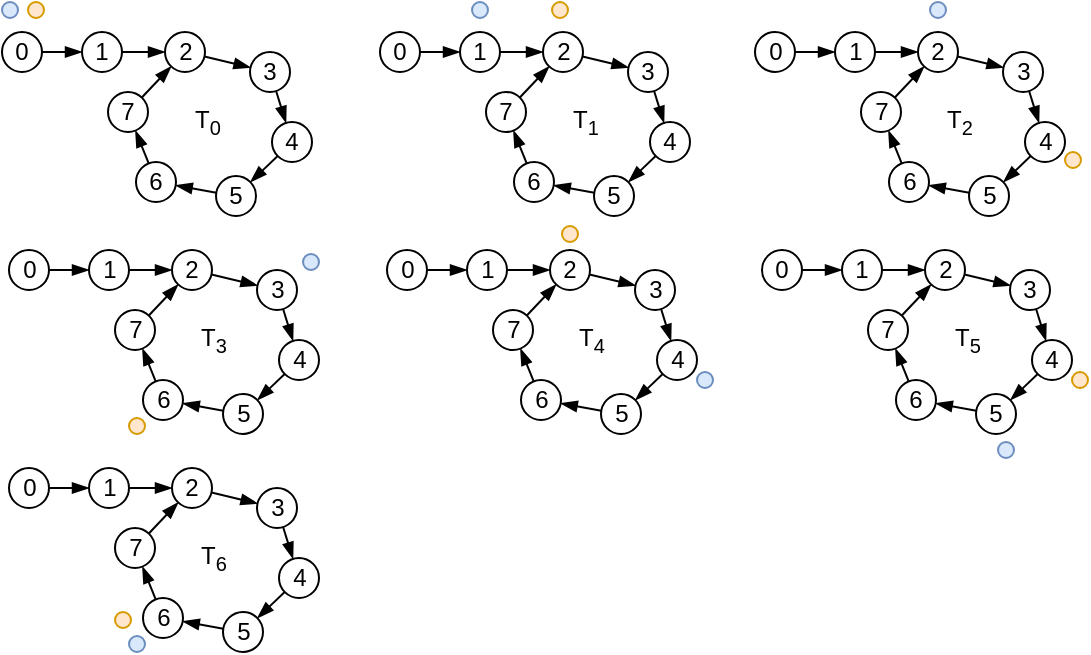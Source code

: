 <mxfile version="22.1.16" type="device">
  <diagram name="Page 1" id="Page-1">
    <mxGraphModel dx="1195" dy="1127" grid="1" gridSize="10" guides="1" tooltips="1" connect="1" arrows="1" fold="1" page="1" pageScale="1" pageWidth="700" pageHeight="330" math="0" shadow="0">
      <root>
        <mxCell id="0" />
        <mxCell id="1" parent="0" />
        <mxCell id="jg8gOIu9nnagvCek5dYj-255" value="" style="group" vertex="1" connectable="0" parent="1">
          <mxGeometry x="80" y="-311" width="155" height="92" as="geometry" />
        </mxCell>
        <mxCell id="jg8gOIu9nnagvCek5dYj-200" value="0" style="ellipse;whiteSpace=wrap;html=1;aspect=fixed;" vertex="1" parent="jg8gOIu9nnagvCek5dYj-255">
          <mxGeometry width="20" height="20" as="geometry" />
        </mxCell>
        <mxCell id="jg8gOIu9nnagvCek5dYj-202" value="1" style="ellipse;whiteSpace=wrap;html=1;aspect=fixed;" vertex="1" parent="jg8gOIu9nnagvCek5dYj-255">
          <mxGeometry x="40" width="20" height="20" as="geometry" />
        </mxCell>
        <mxCell id="jg8gOIu9nnagvCek5dYj-209" style="rounded=0;orthogonalLoop=1;jettySize=auto;html=1;endArrow=blockThin;endFill=1;" edge="1" parent="jg8gOIu9nnagvCek5dYj-255" source="jg8gOIu9nnagvCek5dYj-200" target="jg8gOIu9nnagvCek5dYj-202">
          <mxGeometry relative="1" as="geometry" />
        </mxCell>
        <mxCell id="jg8gOIu9nnagvCek5dYj-203" value="2" style="ellipse;whiteSpace=wrap;html=1;aspect=fixed;" vertex="1" parent="jg8gOIu9nnagvCek5dYj-255">
          <mxGeometry x="81.5" width="20" height="20" as="geometry" />
        </mxCell>
        <mxCell id="jg8gOIu9nnagvCek5dYj-210" style="rounded=0;orthogonalLoop=1;jettySize=auto;html=1;endArrow=blockThin;endFill=1;" edge="1" parent="jg8gOIu9nnagvCek5dYj-255" source="jg8gOIu9nnagvCek5dYj-202" target="jg8gOIu9nnagvCek5dYj-203">
          <mxGeometry relative="1" as="geometry" />
        </mxCell>
        <mxCell id="jg8gOIu9nnagvCek5dYj-205" value="4" style="ellipse;whiteSpace=wrap;html=1;aspect=fixed;" vertex="1" parent="jg8gOIu9nnagvCek5dYj-255">
          <mxGeometry x="135" y="45" width="20" height="20" as="geometry" />
        </mxCell>
        <mxCell id="jg8gOIu9nnagvCek5dYj-206" value="5" style="ellipse;whiteSpace=wrap;html=1;aspect=fixed;" vertex="1" parent="jg8gOIu9nnagvCek5dYj-255">
          <mxGeometry x="107" y="72" width="20" height="20" as="geometry" />
        </mxCell>
        <mxCell id="jg8gOIu9nnagvCek5dYj-207" value="6" style="ellipse;whiteSpace=wrap;html=1;aspect=fixed;" vertex="1" parent="jg8gOIu9nnagvCek5dYj-255">
          <mxGeometry x="67" y="65" width="20" height="20" as="geometry" />
        </mxCell>
        <mxCell id="jg8gOIu9nnagvCek5dYj-208" value="7" style="ellipse;whiteSpace=wrap;html=1;aspect=fixed;" vertex="1" parent="jg8gOIu9nnagvCek5dYj-255">
          <mxGeometry x="53" y="30" width="20" height="20" as="geometry" />
        </mxCell>
        <mxCell id="jg8gOIu9nnagvCek5dYj-212" style="rounded=0;orthogonalLoop=1;jettySize=auto;html=1;endArrow=blockThin;endFill=1;" edge="1" parent="jg8gOIu9nnagvCek5dYj-255" source="jg8gOIu9nnagvCek5dYj-203" target="jg8gOIu9nnagvCek5dYj-214">
          <mxGeometry relative="1" as="geometry">
            <mxPoint x="69" y="24" as="sourcePoint" />
            <mxPoint x="92" y="36" as="targetPoint" />
          </mxGeometry>
        </mxCell>
        <mxCell id="jg8gOIu9nnagvCek5dYj-214" value="3" style="ellipse;whiteSpace=wrap;html=1;aspect=fixed;" vertex="1" parent="jg8gOIu9nnagvCek5dYj-255">
          <mxGeometry x="124" y="10" width="20" height="20" as="geometry" />
        </mxCell>
        <mxCell id="jg8gOIu9nnagvCek5dYj-215" style="rounded=0;orthogonalLoop=1;jettySize=auto;html=1;endArrow=blockThin;endFill=1;" edge="1" parent="jg8gOIu9nnagvCek5dYj-255" source="jg8gOIu9nnagvCek5dYj-214" target="jg8gOIu9nnagvCek5dYj-205">
          <mxGeometry relative="1" as="geometry">
            <mxPoint x="113" y="34" as="sourcePoint" />
            <mxPoint x="191" y="66" as="targetPoint" />
          </mxGeometry>
        </mxCell>
        <mxCell id="jg8gOIu9nnagvCek5dYj-216" style="rounded=0;orthogonalLoop=1;jettySize=auto;html=1;endArrow=blockThin;endFill=1;" edge="1" parent="jg8gOIu9nnagvCek5dYj-255" source="jg8gOIu9nnagvCek5dYj-205" target="jg8gOIu9nnagvCek5dYj-206">
          <mxGeometry relative="1" as="geometry">
            <mxPoint x="123" y="44" as="sourcePoint" />
            <mxPoint x="201" y="76" as="targetPoint" />
          </mxGeometry>
        </mxCell>
        <mxCell id="jg8gOIu9nnagvCek5dYj-217" style="rounded=0;orthogonalLoop=1;jettySize=auto;html=1;endArrow=blockThin;endFill=1;" edge="1" parent="jg8gOIu9nnagvCek5dYj-255" source="jg8gOIu9nnagvCek5dYj-206" target="jg8gOIu9nnagvCek5dYj-207">
          <mxGeometry relative="1" as="geometry">
            <mxPoint x="133" y="54" as="sourcePoint" />
            <mxPoint x="211" y="86" as="targetPoint" />
          </mxGeometry>
        </mxCell>
        <mxCell id="jg8gOIu9nnagvCek5dYj-218" style="rounded=0;orthogonalLoop=1;jettySize=auto;html=1;endArrow=blockThin;endFill=1;" edge="1" parent="jg8gOIu9nnagvCek5dYj-255" source="jg8gOIu9nnagvCek5dYj-207" target="jg8gOIu9nnagvCek5dYj-208">
          <mxGeometry relative="1" as="geometry">
            <mxPoint x="143" y="64" as="sourcePoint" />
            <mxPoint x="221" y="96" as="targetPoint" />
          </mxGeometry>
        </mxCell>
        <mxCell id="jg8gOIu9nnagvCek5dYj-219" style="rounded=0;orthogonalLoop=1;jettySize=auto;html=1;endArrow=blockThin;endFill=1;" edge="1" parent="jg8gOIu9nnagvCek5dYj-255" source="jg8gOIu9nnagvCek5dYj-208" target="jg8gOIu9nnagvCek5dYj-203">
          <mxGeometry relative="1" as="geometry">
            <mxPoint x="153" y="74" as="sourcePoint" />
            <mxPoint x="231" y="106" as="targetPoint" />
          </mxGeometry>
        </mxCell>
        <mxCell id="jg8gOIu9nnagvCek5dYj-220" value="T&lt;sub&gt;0&lt;/sub&gt;" style="text;strokeColor=none;align=center;fillColor=none;html=1;verticalAlign=middle;whiteSpace=wrap;rounded=0;" vertex="1" parent="jg8gOIu9nnagvCek5dYj-255">
          <mxGeometry x="82.5" y="35" width="40" height="20" as="geometry" />
        </mxCell>
        <mxCell id="jg8gOIu9nnagvCek5dYj-256" value="" style="group" vertex="1" connectable="0" parent="1">
          <mxGeometry x="269" y="-311" width="155" height="92" as="geometry" />
        </mxCell>
        <mxCell id="jg8gOIu9nnagvCek5dYj-257" value="0" style="ellipse;whiteSpace=wrap;html=1;aspect=fixed;" vertex="1" parent="jg8gOIu9nnagvCek5dYj-256">
          <mxGeometry width="20" height="20" as="geometry" />
        </mxCell>
        <mxCell id="jg8gOIu9nnagvCek5dYj-258" value="1" style="ellipse;whiteSpace=wrap;html=1;aspect=fixed;" vertex="1" parent="jg8gOIu9nnagvCek5dYj-256">
          <mxGeometry x="40" width="20" height="20" as="geometry" />
        </mxCell>
        <mxCell id="jg8gOIu9nnagvCek5dYj-259" style="rounded=0;orthogonalLoop=1;jettySize=auto;html=1;endArrow=blockThin;endFill=1;" edge="1" parent="jg8gOIu9nnagvCek5dYj-256" source="jg8gOIu9nnagvCek5dYj-257" target="jg8gOIu9nnagvCek5dYj-258">
          <mxGeometry relative="1" as="geometry" />
        </mxCell>
        <mxCell id="jg8gOIu9nnagvCek5dYj-260" value="2" style="ellipse;whiteSpace=wrap;html=1;aspect=fixed;" vertex="1" parent="jg8gOIu9nnagvCek5dYj-256">
          <mxGeometry x="81.5" width="20" height="20" as="geometry" />
        </mxCell>
        <mxCell id="jg8gOIu9nnagvCek5dYj-261" style="rounded=0;orthogonalLoop=1;jettySize=auto;html=1;endArrow=blockThin;endFill=1;" edge="1" parent="jg8gOIu9nnagvCek5dYj-256" source="jg8gOIu9nnagvCek5dYj-258" target="jg8gOIu9nnagvCek5dYj-260">
          <mxGeometry relative="1" as="geometry" />
        </mxCell>
        <mxCell id="jg8gOIu9nnagvCek5dYj-262" value="4" style="ellipse;whiteSpace=wrap;html=1;aspect=fixed;" vertex="1" parent="jg8gOIu9nnagvCek5dYj-256">
          <mxGeometry x="135" y="45" width="20" height="20" as="geometry" />
        </mxCell>
        <mxCell id="jg8gOIu9nnagvCek5dYj-263" value="5" style="ellipse;whiteSpace=wrap;html=1;aspect=fixed;" vertex="1" parent="jg8gOIu9nnagvCek5dYj-256">
          <mxGeometry x="107" y="72" width="20" height="20" as="geometry" />
        </mxCell>
        <mxCell id="jg8gOIu9nnagvCek5dYj-264" value="6" style="ellipse;whiteSpace=wrap;html=1;aspect=fixed;" vertex="1" parent="jg8gOIu9nnagvCek5dYj-256">
          <mxGeometry x="67" y="65" width="20" height="20" as="geometry" />
        </mxCell>
        <mxCell id="jg8gOIu9nnagvCek5dYj-265" value="7" style="ellipse;whiteSpace=wrap;html=1;aspect=fixed;" vertex="1" parent="jg8gOIu9nnagvCek5dYj-256">
          <mxGeometry x="53" y="30" width="20" height="20" as="geometry" />
        </mxCell>
        <mxCell id="jg8gOIu9nnagvCek5dYj-266" style="rounded=0;orthogonalLoop=1;jettySize=auto;html=1;endArrow=blockThin;endFill=1;" edge="1" parent="jg8gOIu9nnagvCek5dYj-256" source="jg8gOIu9nnagvCek5dYj-260" target="jg8gOIu9nnagvCek5dYj-267">
          <mxGeometry relative="1" as="geometry">
            <mxPoint x="69" y="24" as="sourcePoint" />
            <mxPoint x="92" y="36" as="targetPoint" />
          </mxGeometry>
        </mxCell>
        <mxCell id="jg8gOIu9nnagvCek5dYj-267" value="3" style="ellipse;whiteSpace=wrap;html=1;aspect=fixed;" vertex="1" parent="jg8gOIu9nnagvCek5dYj-256">
          <mxGeometry x="124" y="10" width="20" height="20" as="geometry" />
        </mxCell>
        <mxCell id="jg8gOIu9nnagvCek5dYj-268" style="rounded=0;orthogonalLoop=1;jettySize=auto;html=1;endArrow=blockThin;endFill=1;" edge="1" parent="jg8gOIu9nnagvCek5dYj-256" source="jg8gOIu9nnagvCek5dYj-267" target="jg8gOIu9nnagvCek5dYj-262">
          <mxGeometry relative="1" as="geometry">
            <mxPoint x="113" y="34" as="sourcePoint" />
            <mxPoint x="191" y="66" as="targetPoint" />
          </mxGeometry>
        </mxCell>
        <mxCell id="jg8gOIu9nnagvCek5dYj-269" style="rounded=0;orthogonalLoop=1;jettySize=auto;html=1;endArrow=blockThin;endFill=1;" edge="1" parent="jg8gOIu9nnagvCek5dYj-256" source="jg8gOIu9nnagvCek5dYj-262" target="jg8gOIu9nnagvCek5dYj-263">
          <mxGeometry relative="1" as="geometry">
            <mxPoint x="123" y="44" as="sourcePoint" />
            <mxPoint x="201" y="76" as="targetPoint" />
          </mxGeometry>
        </mxCell>
        <mxCell id="jg8gOIu9nnagvCek5dYj-270" style="rounded=0;orthogonalLoop=1;jettySize=auto;html=1;endArrow=blockThin;endFill=1;" edge="1" parent="jg8gOIu9nnagvCek5dYj-256" source="jg8gOIu9nnagvCek5dYj-263" target="jg8gOIu9nnagvCek5dYj-264">
          <mxGeometry relative="1" as="geometry">
            <mxPoint x="133" y="54" as="sourcePoint" />
            <mxPoint x="211" y="86" as="targetPoint" />
          </mxGeometry>
        </mxCell>
        <mxCell id="jg8gOIu9nnagvCek5dYj-271" style="rounded=0;orthogonalLoop=1;jettySize=auto;html=1;endArrow=blockThin;endFill=1;" edge="1" parent="jg8gOIu9nnagvCek5dYj-256" source="jg8gOIu9nnagvCek5dYj-264" target="jg8gOIu9nnagvCek5dYj-265">
          <mxGeometry relative="1" as="geometry">
            <mxPoint x="143" y="64" as="sourcePoint" />
            <mxPoint x="221" y="96" as="targetPoint" />
          </mxGeometry>
        </mxCell>
        <mxCell id="jg8gOIu9nnagvCek5dYj-272" style="rounded=0;orthogonalLoop=1;jettySize=auto;html=1;endArrow=blockThin;endFill=1;" edge="1" parent="jg8gOIu9nnagvCek5dYj-256" source="jg8gOIu9nnagvCek5dYj-265" target="jg8gOIu9nnagvCek5dYj-260">
          <mxGeometry relative="1" as="geometry">
            <mxPoint x="153" y="74" as="sourcePoint" />
            <mxPoint x="231" y="106" as="targetPoint" />
          </mxGeometry>
        </mxCell>
        <mxCell id="jg8gOIu9nnagvCek5dYj-273" value="T&lt;sub&gt;1&lt;/sub&gt;" style="text;strokeColor=none;align=center;fillColor=none;html=1;verticalAlign=middle;whiteSpace=wrap;rounded=0;" vertex="1" parent="jg8gOIu9nnagvCek5dYj-256">
          <mxGeometry x="82.5" y="35" width="40" height="20" as="geometry" />
        </mxCell>
        <mxCell id="jg8gOIu9nnagvCek5dYj-274" value="" style="group" vertex="1" connectable="0" parent="1">
          <mxGeometry x="456.5" y="-311" width="155" height="92" as="geometry" />
        </mxCell>
        <mxCell id="jg8gOIu9nnagvCek5dYj-275" value="0" style="ellipse;whiteSpace=wrap;html=1;aspect=fixed;" vertex="1" parent="jg8gOIu9nnagvCek5dYj-274">
          <mxGeometry width="20" height="20" as="geometry" />
        </mxCell>
        <mxCell id="jg8gOIu9nnagvCek5dYj-276" value="1" style="ellipse;whiteSpace=wrap;html=1;aspect=fixed;" vertex="1" parent="jg8gOIu9nnagvCek5dYj-274">
          <mxGeometry x="40" width="20" height="20" as="geometry" />
        </mxCell>
        <mxCell id="jg8gOIu9nnagvCek5dYj-277" style="rounded=0;orthogonalLoop=1;jettySize=auto;html=1;endArrow=blockThin;endFill=1;" edge="1" parent="jg8gOIu9nnagvCek5dYj-274" source="jg8gOIu9nnagvCek5dYj-275" target="jg8gOIu9nnagvCek5dYj-276">
          <mxGeometry relative="1" as="geometry" />
        </mxCell>
        <mxCell id="jg8gOIu9nnagvCek5dYj-278" value="2" style="ellipse;whiteSpace=wrap;html=1;aspect=fixed;" vertex="1" parent="jg8gOIu9nnagvCek5dYj-274">
          <mxGeometry x="81.5" width="20" height="20" as="geometry" />
        </mxCell>
        <mxCell id="jg8gOIu9nnagvCek5dYj-279" style="rounded=0;orthogonalLoop=1;jettySize=auto;html=1;endArrow=blockThin;endFill=1;" edge="1" parent="jg8gOIu9nnagvCek5dYj-274" source="jg8gOIu9nnagvCek5dYj-276" target="jg8gOIu9nnagvCek5dYj-278">
          <mxGeometry relative="1" as="geometry" />
        </mxCell>
        <mxCell id="jg8gOIu9nnagvCek5dYj-280" value="4" style="ellipse;whiteSpace=wrap;html=1;aspect=fixed;" vertex="1" parent="jg8gOIu9nnagvCek5dYj-274">
          <mxGeometry x="135" y="45" width="20" height="20" as="geometry" />
        </mxCell>
        <mxCell id="jg8gOIu9nnagvCek5dYj-281" value="5" style="ellipse;whiteSpace=wrap;html=1;aspect=fixed;" vertex="1" parent="jg8gOIu9nnagvCek5dYj-274">
          <mxGeometry x="107" y="72" width="20" height="20" as="geometry" />
        </mxCell>
        <mxCell id="jg8gOIu9nnagvCek5dYj-282" value="6" style="ellipse;whiteSpace=wrap;html=1;aspect=fixed;" vertex="1" parent="jg8gOIu9nnagvCek5dYj-274">
          <mxGeometry x="67" y="65" width="20" height="20" as="geometry" />
        </mxCell>
        <mxCell id="jg8gOIu9nnagvCek5dYj-283" value="7" style="ellipse;whiteSpace=wrap;html=1;aspect=fixed;" vertex="1" parent="jg8gOIu9nnagvCek5dYj-274">
          <mxGeometry x="53" y="30" width="20" height="20" as="geometry" />
        </mxCell>
        <mxCell id="jg8gOIu9nnagvCek5dYj-284" style="rounded=0;orthogonalLoop=1;jettySize=auto;html=1;endArrow=blockThin;endFill=1;" edge="1" parent="jg8gOIu9nnagvCek5dYj-274" source="jg8gOIu9nnagvCek5dYj-278" target="jg8gOIu9nnagvCek5dYj-285">
          <mxGeometry relative="1" as="geometry">
            <mxPoint x="69" y="24" as="sourcePoint" />
            <mxPoint x="92" y="36" as="targetPoint" />
          </mxGeometry>
        </mxCell>
        <mxCell id="jg8gOIu9nnagvCek5dYj-285" value="3" style="ellipse;whiteSpace=wrap;html=1;aspect=fixed;" vertex="1" parent="jg8gOIu9nnagvCek5dYj-274">
          <mxGeometry x="124" y="10" width="20" height="20" as="geometry" />
        </mxCell>
        <mxCell id="jg8gOIu9nnagvCek5dYj-286" style="rounded=0;orthogonalLoop=1;jettySize=auto;html=1;endArrow=blockThin;endFill=1;" edge="1" parent="jg8gOIu9nnagvCek5dYj-274" source="jg8gOIu9nnagvCek5dYj-285" target="jg8gOIu9nnagvCek5dYj-280">
          <mxGeometry relative="1" as="geometry">
            <mxPoint x="113" y="34" as="sourcePoint" />
            <mxPoint x="191" y="66" as="targetPoint" />
          </mxGeometry>
        </mxCell>
        <mxCell id="jg8gOIu9nnagvCek5dYj-287" style="rounded=0;orthogonalLoop=1;jettySize=auto;html=1;endArrow=blockThin;endFill=1;" edge="1" parent="jg8gOIu9nnagvCek5dYj-274" source="jg8gOIu9nnagvCek5dYj-280" target="jg8gOIu9nnagvCek5dYj-281">
          <mxGeometry relative="1" as="geometry">
            <mxPoint x="123" y="44" as="sourcePoint" />
            <mxPoint x="201" y="76" as="targetPoint" />
          </mxGeometry>
        </mxCell>
        <mxCell id="jg8gOIu9nnagvCek5dYj-288" style="rounded=0;orthogonalLoop=1;jettySize=auto;html=1;endArrow=blockThin;endFill=1;" edge="1" parent="jg8gOIu9nnagvCek5dYj-274" source="jg8gOIu9nnagvCek5dYj-281" target="jg8gOIu9nnagvCek5dYj-282">
          <mxGeometry relative="1" as="geometry">
            <mxPoint x="133" y="54" as="sourcePoint" />
            <mxPoint x="211" y="86" as="targetPoint" />
          </mxGeometry>
        </mxCell>
        <mxCell id="jg8gOIu9nnagvCek5dYj-289" style="rounded=0;orthogonalLoop=1;jettySize=auto;html=1;endArrow=blockThin;endFill=1;" edge="1" parent="jg8gOIu9nnagvCek5dYj-274" source="jg8gOIu9nnagvCek5dYj-282" target="jg8gOIu9nnagvCek5dYj-283">
          <mxGeometry relative="1" as="geometry">
            <mxPoint x="143" y="64" as="sourcePoint" />
            <mxPoint x="221" y="96" as="targetPoint" />
          </mxGeometry>
        </mxCell>
        <mxCell id="jg8gOIu9nnagvCek5dYj-290" style="rounded=0;orthogonalLoop=1;jettySize=auto;html=1;endArrow=blockThin;endFill=1;" edge="1" parent="jg8gOIu9nnagvCek5dYj-274" source="jg8gOIu9nnagvCek5dYj-283" target="jg8gOIu9nnagvCek5dYj-278">
          <mxGeometry relative="1" as="geometry">
            <mxPoint x="153" y="74" as="sourcePoint" />
            <mxPoint x="231" y="106" as="targetPoint" />
          </mxGeometry>
        </mxCell>
        <mxCell id="jg8gOIu9nnagvCek5dYj-291" value="T&lt;sub&gt;2&lt;/sub&gt;" style="text;strokeColor=none;align=center;fillColor=none;html=1;verticalAlign=middle;whiteSpace=wrap;rounded=0;" vertex="1" parent="jg8gOIu9nnagvCek5dYj-274">
          <mxGeometry x="82.5" y="35" width="40" height="20" as="geometry" />
        </mxCell>
        <mxCell id="jg8gOIu9nnagvCek5dYj-292" value="" style="group" vertex="1" connectable="0" parent="1">
          <mxGeometry x="83.5" y="-202" width="155" height="92" as="geometry" />
        </mxCell>
        <mxCell id="jg8gOIu9nnagvCek5dYj-293" value="0" style="ellipse;whiteSpace=wrap;html=1;aspect=fixed;" vertex="1" parent="jg8gOIu9nnagvCek5dYj-292">
          <mxGeometry width="20" height="20" as="geometry" />
        </mxCell>
        <mxCell id="jg8gOIu9nnagvCek5dYj-294" value="1" style="ellipse;whiteSpace=wrap;html=1;aspect=fixed;" vertex="1" parent="jg8gOIu9nnagvCek5dYj-292">
          <mxGeometry x="40" width="20" height="20" as="geometry" />
        </mxCell>
        <mxCell id="jg8gOIu9nnagvCek5dYj-295" style="rounded=0;orthogonalLoop=1;jettySize=auto;html=1;endArrow=blockThin;endFill=1;" edge="1" parent="jg8gOIu9nnagvCek5dYj-292" source="jg8gOIu9nnagvCek5dYj-293" target="jg8gOIu9nnagvCek5dYj-294">
          <mxGeometry relative="1" as="geometry" />
        </mxCell>
        <mxCell id="jg8gOIu9nnagvCek5dYj-296" value="2" style="ellipse;whiteSpace=wrap;html=1;aspect=fixed;" vertex="1" parent="jg8gOIu9nnagvCek5dYj-292">
          <mxGeometry x="81.5" width="20" height="20" as="geometry" />
        </mxCell>
        <mxCell id="jg8gOIu9nnagvCek5dYj-297" style="rounded=0;orthogonalLoop=1;jettySize=auto;html=1;endArrow=blockThin;endFill=1;" edge="1" parent="jg8gOIu9nnagvCek5dYj-292" source="jg8gOIu9nnagvCek5dYj-294" target="jg8gOIu9nnagvCek5dYj-296">
          <mxGeometry relative="1" as="geometry" />
        </mxCell>
        <mxCell id="jg8gOIu9nnagvCek5dYj-298" value="4" style="ellipse;whiteSpace=wrap;html=1;aspect=fixed;" vertex="1" parent="jg8gOIu9nnagvCek5dYj-292">
          <mxGeometry x="135" y="45" width="20" height="20" as="geometry" />
        </mxCell>
        <mxCell id="jg8gOIu9nnagvCek5dYj-299" value="5" style="ellipse;whiteSpace=wrap;html=1;aspect=fixed;" vertex="1" parent="jg8gOIu9nnagvCek5dYj-292">
          <mxGeometry x="107" y="72" width="20" height="20" as="geometry" />
        </mxCell>
        <mxCell id="jg8gOIu9nnagvCek5dYj-300" value="6" style="ellipse;whiteSpace=wrap;html=1;aspect=fixed;" vertex="1" parent="jg8gOIu9nnagvCek5dYj-292">
          <mxGeometry x="67" y="65" width="20" height="20" as="geometry" />
        </mxCell>
        <mxCell id="jg8gOIu9nnagvCek5dYj-301" value="7" style="ellipse;whiteSpace=wrap;html=1;aspect=fixed;" vertex="1" parent="jg8gOIu9nnagvCek5dYj-292">
          <mxGeometry x="53" y="30" width="20" height="20" as="geometry" />
        </mxCell>
        <mxCell id="jg8gOIu9nnagvCek5dYj-302" style="rounded=0;orthogonalLoop=1;jettySize=auto;html=1;endArrow=blockThin;endFill=1;" edge="1" parent="jg8gOIu9nnagvCek5dYj-292" source="jg8gOIu9nnagvCek5dYj-296" target="jg8gOIu9nnagvCek5dYj-303">
          <mxGeometry relative="1" as="geometry">
            <mxPoint x="69" y="24" as="sourcePoint" />
            <mxPoint x="92" y="36" as="targetPoint" />
          </mxGeometry>
        </mxCell>
        <mxCell id="jg8gOIu9nnagvCek5dYj-303" value="3" style="ellipse;whiteSpace=wrap;html=1;aspect=fixed;" vertex="1" parent="jg8gOIu9nnagvCek5dYj-292">
          <mxGeometry x="124" y="10" width="20" height="20" as="geometry" />
        </mxCell>
        <mxCell id="jg8gOIu9nnagvCek5dYj-304" style="rounded=0;orthogonalLoop=1;jettySize=auto;html=1;endArrow=blockThin;endFill=1;" edge="1" parent="jg8gOIu9nnagvCek5dYj-292" source="jg8gOIu9nnagvCek5dYj-303" target="jg8gOIu9nnagvCek5dYj-298">
          <mxGeometry relative="1" as="geometry">
            <mxPoint x="113" y="34" as="sourcePoint" />
            <mxPoint x="191" y="66" as="targetPoint" />
          </mxGeometry>
        </mxCell>
        <mxCell id="jg8gOIu9nnagvCek5dYj-305" style="rounded=0;orthogonalLoop=1;jettySize=auto;html=1;endArrow=blockThin;endFill=1;" edge="1" parent="jg8gOIu9nnagvCek5dYj-292" source="jg8gOIu9nnagvCek5dYj-298" target="jg8gOIu9nnagvCek5dYj-299">
          <mxGeometry relative="1" as="geometry">
            <mxPoint x="123" y="44" as="sourcePoint" />
            <mxPoint x="201" y="76" as="targetPoint" />
          </mxGeometry>
        </mxCell>
        <mxCell id="jg8gOIu9nnagvCek5dYj-306" style="rounded=0;orthogonalLoop=1;jettySize=auto;html=1;endArrow=blockThin;endFill=1;" edge="1" parent="jg8gOIu9nnagvCek5dYj-292" source="jg8gOIu9nnagvCek5dYj-299" target="jg8gOIu9nnagvCek5dYj-300">
          <mxGeometry relative="1" as="geometry">
            <mxPoint x="133" y="54" as="sourcePoint" />
            <mxPoint x="211" y="86" as="targetPoint" />
          </mxGeometry>
        </mxCell>
        <mxCell id="jg8gOIu9nnagvCek5dYj-307" style="rounded=0;orthogonalLoop=1;jettySize=auto;html=1;endArrow=blockThin;endFill=1;" edge="1" parent="jg8gOIu9nnagvCek5dYj-292" source="jg8gOIu9nnagvCek5dYj-300" target="jg8gOIu9nnagvCek5dYj-301">
          <mxGeometry relative="1" as="geometry">
            <mxPoint x="143" y="64" as="sourcePoint" />
            <mxPoint x="221" y="96" as="targetPoint" />
          </mxGeometry>
        </mxCell>
        <mxCell id="jg8gOIu9nnagvCek5dYj-308" style="rounded=0;orthogonalLoop=1;jettySize=auto;html=1;endArrow=blockThin;endFill=1;" edge="1" parent="jg8gOIu9nnagvCek5dYj-292" source="jg8gOIu9nnagvCek5dYj-301" target="jg8gOIu9nnagvCek5dYj-296">
          <mxGeometry relative="1" as="geometry">
            <mxPoint x="153" y="74" as="sourcePoint" />
            <mxPoint x="231" y="106" as="targetPoint" />
          </mxGeometry>
        </mxCell>
        <mxCell id="jg8gOIu9nnagvCek5dYj-309" value="T&lt;sub&gt;3&lt;/sub&gt;" style="text;strokeColor=none;align=center;fillColor=none;html=1;verticalAlign=middle;whiteSpace=wrap;rounded=0;" vertex="1" parent="jg8gOIu9nnagvCek5dYj-292">
          <mxGeometry x="82.5" y="35" width="40" height="20" as="geometry" />
        </mxCell>
        <UserObject label="" tags="Background" id="jg8gOIu9nnagvCek5dYj-370">
          <mxCell style="vsdxID=18;fillColor=#dae8fc;shape=stencil(vVFBDgIhDHwNRxKE+IJ1/Ufjll0iLpuCLv5eSDWKevLgbaYznTatMF2cYEGhVUwUjri6IU3C7ITWbp6QXCpImF6YzgbCkcJ5HpgvUJ0VncKlJmTuU7VDqyuzLdM9O4EORaLcaIpa7yNoo75GqSwhuygpJEguzM1UDzSiLGOk9TDec1iKK+LyUf5lsf+tVcDzzNZ5z1961d/fUkr8UtPfAA==);strokeColor=#6c8ebf;points=[[0.5,0,0],[0.5,0.5,0],[0.5,0.5,0],[0.5,0.5,0],[1,0.5,0],[0.15,0.85,0],[0.85,0.85,0],[0.85,0.15,0],[0.15,0.15,0]];labelBackgroundColor=none;rounded=0;html=1;whiteSpace=wrap;" vertex="1" parent="jg8gOIu9nnagvCek5dYj-292">
            <mxGeometry x="147" y="2" width="8" height="8" as="geometry" />
          </mxCell>
        </UserObject>
        <UserObject label="" tags="Background" id="jg8gOIu9nnagvCek5dYj-376">
          <mxCell style="vsdxID=17;fillColor=#ffe6cc;shape=stencil(vVFBDgIhDHwNRxKE+IJ1/Ufjll0iLpuCLv5eSDWKevLgbaYznTatMF2cYEGhVUwUjri6IU3C7ITWbp6QXCpImF6YzgbCkcJ5HpgvUJ0VncKlJmTuU7VDqyuzLdM9O4EORaLcaIpa7yNoo75GqSwhuygpJEguzM1UDzSiLGOk9TDec1iKK+LyUf5lsf+tVcDzzNZ5z1961d/fUkr8UtPfAA==);strokeColor=#d79b00;points=[[0.5,0,0],[0.5,0.5,0],[0.5,0.5,0],[0.5,0.5,0],[1,0.5,0],[0.15,0.85,0],[0.85,0.85,0],[0.85,0.15,0],[0.15,0.15,0]];labelBackgroundColor=none;rounded=0;html=1;whiteSpace=wrap;" vertex="1" parent="jg8gOIu9nnagvCek5dYj-292">
            <mxGeometry x="60" y="84" width="8" height="8" as="geometry" />
          </mxCell>
        </UserObject>
        <mxCell id="jg8gOIu9nnagvCek5dYj-310" value="" style="group" vertex="1" connectable="0" parent="1">
          <mxGeometry x="272.5" y="-202" width="155" height="92" as="geometry" />
        </mxCell>
        <mxCell id="jg8gOIu9nnagvCek5dYj-311" value="0" style="ellipse;whiteSpace=wrap;html=1;aspect=fixed;" vertex="1" parent="jg8gOIu9nnagvCek5dYj-310">
          <mxGeometry width="20" height="20" as="geometry" />
        </mxCell>
        <mxCell id="jg8gOIu9nnagvCek5dYj-312" value="1" style="ellipse;whiteSpace=wrap;html=1;aspect=fixed;" vertex="1" parent="jg8gOIu9nnagvCek5dYj-310">
          <mxGeometry x="40" width="20" height="20" as="geometry" />
        </mxCell>
        <mxCell id="jg8gOIu9nnagvCek5dYj-313" style="rounded=0;orthogonalLoop=1;jettySize=auto;html=1;endArrow=blockThin;endFill=1;" edge="1" parent="jg8gOIu9nnagvCek5dYj-310" source="jg8gOIu9nnagvCek5dYj-311" target="jg8gOIu9nnagvCek5dYj-312">
          <mxGeometry relative="1" as="geometry" />
        </mxCell>
        <mxCell id="jg8gOIu9nnagvCek5dYj-314" value="2" style="ellipse;whiteSpace=wrap;html=1;aspect=fixed;" vertex="1" parent="jg8gOIu9nnagvCek5dYj-310">
          <mxGeometry x="81.5" width="20" height="20" as="geometry" />
        </mxCell>
        <mxCell id="jg8gOIu9nnagvCek5dYj-315" style="rounded=0;orthogonalLoop=1;jettySize=auto;html=1;endArrow=blockThin;endFill=1;" edge="1" parent="jg8gOIu9nnagvCek5dYj-310" source="jg8gOIu9nnagvCek5dYj-312" target="jg8gOIu9nnagvCek5dYj-314">
          <mxGeometry relative="1" as="geometry" />
        </mxCell>
        <mxCell id="jg8gOIu9nnagvCek5dYj-316" value="4" style="ellipse;whiteSpace=wrap;html=1;aspect=fixed;" vertex="1" parent="jg8gOIu9nnagvCek5dYj-310">
          <mxGeometry x="135" y="45" width="20" height="20" as="geometry" />
        </mxCell>
        <mxCell id="jg8gOIu9nnagvCek5dYj-317" value="5" style="ellipse;whiteSpace=wrap;html=1;aspect=fixed;" vertex="1" parent="jg8gOIu9nnagvCek5dYj-310">
          <mxGeometry x="107" y="72" width="20" height="20" as="geometry" />
        </mxCell>
        <mxCell id="jg8gOIu9nnagvCek5dYj-318" value="6" style="ellipse;whiteSpace=wrap;html=1;aspect=fixed;" vertex="1" parent="jg8gOIu9nnagvCek5dYj-310">
          <mxGeometry x="67" y="65" width="20" height="20" as="geometry" />
        </mxCell>
        <mxCell id="jg8gOIu9nnagvCek5dYj-319" value="7" style="ellipse;whiteSpace=wrap;html=1;aspect=fixed;" vertex="1" parent="jg8gOIu9nnagvCek5dYj-310">
          <mxGeometry x="53" y="30" width="20" height="20" as="geometry" />
        </mxCell>
        <mxCell id="jg8gOIu9nnagvCek5dYj-320" style="rounded=0;orthogonalLoop=1;jettySize=auto;html=1;endArrow=blockThin;endFill=1;" edge="1" parent="jg8gOIu9nnagvCek5dYj-310" source="jg8gOIu9nnagvCek5dYj-314" target="jg8gOIu9nnagvCek5dYj-321">
          <mxGeometry relative="1" as="geometry">
            <mxPoint x="69" y="24" as="sourcePoint" />
            <mxPoint x="92" y="36" as="targetPoint" />
          </mxGeometry>
        </mxCell>
        <mxCell id="jg8gOIu9nnagvCek5dYj-321" value="3" style="ellipse;whiteSpace=wrap;html=1;aspect=fixed;" vertex="1" parent="jg8gOIu9nnagvCek5dYj-310">
          <mxGeometry x="124" y="10" width="20" height="20" as="geometry" />
        </mxCell>
        <mxCell id="jg8gOIu9nnagvCek5dYj-322" style="rounded=0;orthogonalLoop=1;jettySize=auto;html=1;endArrow=blockThin;endFill=1;" edge="1" parent="jg8gOIu9nnagvCek5dYj-310" source="jg8gOIu9nnagvCek5dYj-321" target="jg8gOIu9nnagvCek5dYj-316">
          <mxGeometry relative="1" as="geometry">
            <mxPoint x="113" y="34" as="sourcePoint" />
            <mxPoint x="191" y="66" as="targetPoint" />
          </mxGeometry>
        </mxCell>
        <mxCell id="jg8gOIu9nnagvCek5dYj-323" style="rounded=0;orthogonalLoop=1;jettySize=auto;html=1;endArrow=blockThin;endFill=1;" edge="1" parent="jg8gOIu9nnagvCek5dYj-310" source="jg8gOIu9nnagvCek5dYj-316" target="jg8gOIu9nnagvCek5dYj-317">
          <mxGeometry relative="1" as="geometry">
            <mxPoint x="123" y="44" as="sourcePoint" />
            <mxPoint x="201" y="76" as="targetPoint" />
          </mxGeometry>
        </mxCell>
        <mxCell id="jg8gOIu9nnagvCek5dYj-324" style="rounded=0;orthogonalLoop=1;jettySize=auto;html=1;endArrow=blockThin;endFill=1;" edge="1" parent="jg8gOIu9nnagvCek5dYj-310" source="jg8gOIu9nnagvCek5dYj-317" target="jg8gOIu9nnagvCek5dYj-318">
          <mxGeometry relative="1" as="geometry">
            <mxPoint x="133" y="54" as="sourcePoint" />
            <mxPoint x="211" y="86" as="targetPoint" />
          </mxGeometry>
        </mxCell>
        <mxCell id="jg8gOIu9nnagvCek5dYj-325" style="rounded=0;orthogonalLoop=1;jettySize=auto;html=1;endArrow=blockThin;endFill=1;" edge="1" parent="jg8gOIu9nnagvCek5dYj-310" source="jg8gOIu9nnagvCek5dYj-318" target="jg8gOIu9nnagvCek5dYj-319">
          <mxGeometry relative="1" as="geometry">
            <mxPoint x="143" y="64" as="sourcePoint" />
            <mxPoint x="221" y="96" as="targetPoint" />
          </mxGeometry>
        </mxCell>
        <mxCell id="jg8gOIu9nnagvCek5dYj-326" style="rounded=0;orthogonalLoop=1;jettySize=auto;html=1;endArrow=blockThin;endFill=1;" edge="1" parent="jg8gOIu9nnagvCek5dYj-310" source="jg8gOIu9nnagvCek5dYj-319" target="jg8gOIu9nnagvCek5dYj-314">
          <mxGeometry relative="1" as="geometry">
            <mxPoint x="153" y="74" as="sourcePoint" />
            <mxPoint x="231" y="106" as="targetPoint" />
          </mxGeometry>
        </mxCell>
        <mxCell id="jg8gOIu9nnagvCek5dYj-327" value="T&lt;sub&gt;4&lt;/sub&gt;" style="text;strokeColor=none;align=center;fillColor=none;html=1;verticalAlign=middle;whiteSpace=wrap;rounded=0;" vertex="1" parent="jg8gOIu9nnagvCek5dYj-310">
          <mxGeometry x="82.5" y="35" width="40" height="20" as="geometry" />
        </mxCell>
        <mxCell id="jg8gOIu9nnagvCek5dYj-328" value="" style="group" vertex="1" connectable="0" parent="1">
          <mxGeometry x="460" y="-202" width="155" height="92" as="geometry" />
        </mxCell>
        <mxCell id="jg8gOIu9nnagvCek5dYj-329" value="0" style="ellipse;whiteSpace=wrap;html=1;aspect=fixed;" vertex="1" parent="jg8gOIu9nnagvCek5dYj-328">
          <mxGeometry width="20" height="20" as="geometry" />
        </mxCell>
        <mxCell id="jg8gOIu9nnagvCek5dYj-330" value="1" style="ellipse;whiteSpace=wrap;html=1;aspect=fixed;" vertex="1" parent="jg8gOIu9nnagvCek5dYj-328">
          <mxGeometry x="40" width="20" height="20" as="geometry" />
        </mxCell>
        <mxCell id="jg8gOIu9nnagvCek5dYj-331" style="rounded=0;orthogonalLoop=1;jettySize=auto;html=1;endArrow=blockThin;endFill=1;" edge="1" parent="jg8gOIu9nnagvCek5dYj-328" source="jg8gOIu9nnagvCek5dYj-329" target="jg8gOIu9nnagvCek5dYj-330">
          <mxGeometry relative="1" as="geometry" />
        </mxCell>
        <mxCell id="jg8gOIu9nnagvCek5dYj-332" value="2" style="ellipse;whiteSpace=wrap;html=1;aspect=fixed;" vertex="1" parent="jg8gOIu9nnagvCek5dYj-328">
          <mxGeometry x="81.5" width="20" height="20" as="geometry" />
        </mxCell>
        <mxCell id="jg8gOIu9nnagvCek5dYj-333" style="rounded=0;orthogonalLoop=1;jettySize=auto;html=1;endArrow=blockThin;endFill=1;" edge="1" parent="jg8gOIu9nnagvCek5dYj-328" source="jg8gOIu9nnagvCek5dYj-330" target="jg8gOIu9nnagvCek5dYj-332">
          <mxGeometry relative="1" as="geometry" />
        </mxCell>
        <mxCell id="jg8gOIu9nnagvCek5dYj-334" value="4" style="ellipse;whiteSpace=wrap;html=1;aspect=fixed;" vertex="1" parent="jg8gOIu9nnagvCek5dYj-328">
          <mxGeometry x="135" y="45" width="20" height="20" as="geometry" />
        </mxCell>
        <mxCell id="jg8gOIu9nnagvCek5dYj-335" value="5" style="ellipse;whiteSpace=wrap;html=1;aspect=fixed;" vertex="1" parent="jg8gOIu9nnagvCek5dYj-328">
          <mxGeometry x="107" y="72" width="20" height="20" as="geometry" />
        </mxCell>
        <mxCell id="jg8gOIu9nnagvCek5dYj-336" value="6" style="ellipse;whiteSpace=wrap;html=1;aspect=fixed;" vertex="1" parent="jg8gOIu9nnagvCek5dYj-328">
          <mxGeometry x="67" y="65" width="20" height="20" as="geometry" />
        </mxCell>
        <mxCell id="jg8gOIu9nnagvCek5dYj-337" value="7" style="ellipse;whiteSpace=wrap;html=1;aspect=fixed;" vertex="1" parent="jg8gOIu9nnagvCek5dYj-328">
          <mxGeometry x="53" y="30" width="20" height="20" as="geometry" />
        </mxCell>
        <mxCell id="jg8gOIu9nnagvCek5dYj-338" style="rounded=0;orthogonalLoop=1;jettySize=auto;html=1;endArrow=blockThin;endFill=1;" edge="1" parent="jg8gOIu9nnagvCek5dYj-328" source="jg8gOIu9nnagvCek5dYj-332" target="jg8gOIu9nnagvCek5dYj-339">
          <mxGeometry relative="1" as="geometry">
            <mxPoint x="69" y="24" as="sourcePoint" />
            <mxPoint x="92" y="36" as="targetPoint" />
          </mxGeometry>
        </mxCell>
        <mxCell id="jg8gOIu9nnagvCek5dYj-339" value="3" style="ellipse;whiteSpace=wrap;html=1;aspect=fixed;" vertex="1" parent="jg8gOIu9nnagvCek5dYj-328">
          <mxGeometry x="124" y="10" width="20" height="20" as="geometry" />
        </mxCell>
        <mxCell id="jg8gOIu9nnagvCek5dYj-340" style="rounded=0;orthogonalLoop=1;jettySize=auto;html=1;endArrow=blockThin;endFill=1;" edge="1" parent="jg8gOIu9nnagvCek5dYj-328" source="jg8gOIu9nnagvCek5dYj-339" target="jg8gOIu9nnagvCek5dYj-334">
          <mxGeometry relative="1" as="geometry">
            <mxPoint x="113" y="34" as="sourcePoint" />
            <mxPoint x="191" y="66" as="targetPoint" />
          </mxGeometry>
        </mxCell>
        <mxCell id="jg8gOIu9nnagvCek5dYj-341" style="rounded=0;orthogonalLoop=1;jettySize=auto;html=1;endArrow=blockThin;endFill=1;" edge="1" parent="jg8gOIu9nnagvCek5dYj-328" source="jg8gOIu9nnagvCek5dYj-334" target="jg8gOIu9nnagvCek5dYj-335">
          <mxGeometry relative="1" as="geometry">
            <mxPoint x="123" y="44" as="sourcePoint" />
            <mxPoint x="201" y="76" as="targetPoint" />
          </mxGeometry>
        </mxCell>
        <mxCell id="jg8gOIu9nnagvCek5dYj-342" style="rounded=0;orthogonalLoop=1;jettySize=auto;html=1;endArrow=blockThin;endFill=1;" edge="1" parent="jg8gOIu9nnagvCek5dYj-328" source="jg8gOIu9nnagvCek5dYj-335" target="jg8gOIu9nnagvCek5dYj-336">
          <mxGeometry relative="1" as="geometry">
            <mxPoint x="133" y="54" as="sourcePoint" />
            <mxPoint x="211" y="86" as="targetPoint" />
          </mxGeometry>
        </mxCell>
        <mxCell id="jg8gOIu9nnagvCek5dYj-343" style="rounded=0;orthogonalLoop=1;jettySize=auto;html=1;endArrow=blockThin;endFill=1;" edge="1" parent="jg8gOIu9nnagvCek5dYj-328" source="jg8gOIu9nnagvCek5dYj-336" target="jg8gOIu9nnagvCek5dYj-337">
          <mxGeometry relative="1" as="geometry">
            <mxPoint x="143" y="64" as="sourcePoint" />
            <mxPoint x="221" y="96" as="targetPoint" />
          </mxGeometry>
        </mxCell>
        <mxCell id="jg8gOIu9nnagvCek5dYj-344" style="rounded=0;orthogonalLoop=1;jettySize=auto;html=1;endArrow=blockThin;endFill=1;" edge="1" parent="jg8gOIu9nnagvCek5dYj-328" source="jg8gOIu9nnagvCek5dYj-337" target="jg8gOIu9nnagvCek5dYj-332">
          <mxGeometry relative="1" as="geometry">
            <mxPoint x="153" y="74" as="sourcePoint" />
            <mxPoint x="231" y="106" as="targetPoint" />
          </mxGeometry>
        </mxCell>
        <mxCell id="jg8gOIu9nnagvCek5dYj-345" value="T&lt;sub&gt;5&lt;/sub&gt;" style="text;strokeColor=none;align=center;fillColor=none;html=1;verticalAlign=middle;whiteSpace=wrap;rounded=0;" vertex="1" parent="jg8gOIu9nnagvCek5dYj-328">
          <mxGeometry x="82.5" y="35" width="40" height="20" as="geometry" />
        </mxCell>
        <mxCell id="jg8gOIu9nnagvCek5dYj-346" value="" style="group" vertex="1" connectable="0" parent="1">
          <mxGeometry x="83.5" y="-93" width="155" height="92" as="geometry" />
        </mxCell>
        <mxCell id="jg8gOIu9nnagvCek5dYj-347" value="0" style="ellipse;whiteSpace=wrap;html=1;aspect=fixed;" vertex="1" parent="jg8gOIu9nnagvCek5dYj-346">
          <mxGeometry width="20" height="20" as="geometry" />
        </mxCell>
        <mxCell id="jg8gOIu9nnagvCek5dYj-348" value="1" style="ellipse;whiteSpace=wrap;html=1;aspect=fixed;" vertex="1" parent="jg8gOIu9nnagvCek5dYj-346">
          <mxGeometry x="40" width="20" height="20" as="geometry" />
        </mxCell>
        <mxCell id="jg8gOIu9nnagvCek5dYj-349" style="rounded=0;orthogonalLoop=1;jettySize=auto;html=1;endArrow=blockThin;endFill=1;" edge="1" parent="jg8gOIu9nnagvCek5dYj-346" source="jg8gOIu9nnagvCek5dYj-347" target="jg8gOIu9nnagvCek5dYj-348">
          <mxGeometry relative="1" as="geometry" />
        </mxCell>
        <mxCell id="jg8gOIu9nnagvCek5dYj-350" value="2" style="ellipse;whiteSpace=wrap;html=1;aspect=fixed;" vertex="1" parent="jg8gOIu9nnagvCek5dYj-346">
          <mxGeometry x="81.5" width="20" height="20" as="geometry" />
        </mxCell>
        <mxCell id="jg8gOIu9nnagvCek5dYj-351" style="rounded=0;orthogonalLoop=1;jettySize=auto;html=1;endArrow=blockThin;endFill=1;" edge="1" parent="jg8gOIu9nnagvCek5dYj-346" source="jg8gOIu9nnagvCek5dYj-348" target="jg8gOIu9nnagvCek5dYj-350">
          <mxGeometry relative="1" as="geometry" />
        </mxCell>
        <mxCell id="jg8gOIu9nnagvCek5dYj-352" value="4" style="ellipse;whiteSpace=wrap;html=1;aspect=fixed;" vertex="1" parent="jg8gOIu9nnagvCek5dYj-346">
          <mxGeometry x="135" y="45" width="20" height="20" as="geometry" />
        </mxCell>
        <mxCell id="jg8gOIu9nnagvCek5dYj-353" value="5" style="ellipse;whiteSpace=wrap;html=1;aspect=fixed;" vertex="1" parent="jg8gOIu9nnagvCek5dYj-346">
          <mxGeometry x="107" y="72" width="20" height="20" as="geometry" />
        </mxCell>
        <mxCell id="jg8gOIu9nnagvCek5dYj-354" value="6" style="ellipse;whiteSpace=wrap;html=1;aspect=fixed;" vertex="1" parent="jg8gOIu9nnagvCek5dYj-346">
          <mxGeometry x="67" y="65" width="20" height="20" as="geometry" />
        </mxCell>
        <mxCell id="jg8gOIu9nnagvCek5dYj-355" value="7" style="ellipse;whiteSpace=wrap;html=1;aspect=fixed;" vertex="1" parent="jg8gOIu9nnagvCek5dYj-346">
          <mxGeometry x="53" y="30" width="20" height="20" as="geometry" />
        </mxCell>
        <mxCell id="jg8gOIu9nnagvCek5dYj-356" style="rounded=0;orthogonalLoop=1;jettySize=auto;html=1;endArrow=blockThin;endFill=1;" edge="1" parent="jg8gOIu9nnagvCek5dYj-346" source="jg8gOIu9nnagvCek5dYj-350" target="jg8gOIu9nnagvCek5dYj-357">
          <mxGeometry relative="1" as="geometry">
            <mxPoint x="69" y="24" as="sourcePoint" />
            <mxPoint x="92" y="36" as="targetPoint" />
          </mxGeometry>
        </mxCell>
        <mxCell id="jg8gOIu9nnagvCek5dYj-357" value="3" style="ellipse;whiteSpace=wrap;html=1;aspect=fixed;" vertex="1" parent="jg8gOIu9nnagvCek5dYj-346">
          <mxGeometry x="124" y="10" width="20" height="20" as="geometry" />
        </mxCell>
        <mxCell id="jg8gOIu9nnagvCek5dYj-358" style="rounded=0;orthogonalLoop=1;jettySize=auto;html=1;endArrow=blockThin;endFill=1;" edge="1" parent="jg8gOIu9nnagvCek5dYj-346" source="jg8gOIu9nnagvCek5dYj-357" target="jg8gOIu9nnagvCek5dYj-352">
          <mxGeometry relative="1" as="geometry">
            <mxPoint x="113" y="34" as="sourcePoint" />
            <mxPoint x="191" y="66" as="targetPoint" />
          </mxGeometry>
        </mxCell>
        <mxCell id="jg8gOIu9nnagvCek5dYj-359" style="rounded=0;orthogonalLoop=1;jettySize=auto;html=1;endArrow=blockThin;endFill=1;" edge="1" parent="jg8gOIu9nnagvCek5dYj-346" source="jg8gOIu9nnagvCek5dYj-352" target="jg8gOIu9nnagvCek5dYj-353">
          <mxGeometry relative="1" as="geometry">
            <mxPoint x="123" y="44" as="sourcePoint" />
            <mxPoint x="201" y="76" as="targetPoint" />
          </mxGeometry>
        </mxCell>
        <mxCell id="jg8gOIu9nnagvCek5dYj-360" style="rounded=0;orthogonalLoop=1;jettySize=auto;html=1;endArrow=blockThin;endFill=1;" edge="1" parent="jg8gOIu9nnagvCek5dYj-346" source="jg8gOIu9nnagvCek5dYj-353" target="jg8gOIu9nnagvCek5dYj-354">
          <mxGeometry relative="1" as="geometry">
            <mxPoint x="133" y="54" as="sourcePoint" />
            <mxPoint x="211" y="86" as="targetPoint" />
          </mxGeometry>
        </mxCell>
        <mxCell id="jg8gOIu9nnagvCek5dYj-361" style="rounded=0;orthogonalLoop=1;jettySize=auto;html=1;endArrow=blockThin;endFill=1;" edge="1" parent="jg8gOIu9nnagvCek5dYj-346" source="jg8gOIu9nnagvCek5dYj-354" target="jg8gOIu9nnagvCek5dYj-355">
          <mxGeometry relative="1" as="geometry">
            <mxPoint x="143" y="64" as="sourcePoint" />
            <mxPoint x="221" y="96" as="targetPoint" />
          </mxGeometry>
        </mxCell>
        <mxCell id="jg8gOIu9nnagvCek5dYj-362" style="rounded=0;orthogonalLoop=1;jettySize=auto;html=1;endArrow=blockThin;endFill=1;" edge="1" parent="jg8gOIu9nnagvCek5dYj-346" source="jg8gOIu9nnagvCek5dYj-355" target="jg8gOIu9nnagvCek5dYj-350">
          <mxGeometry relative="1" as="geometry">
            <mxPoint x="153" y="74" as="sourcePoint" />
            <mxPoint x="231" y="106" as="targetPoint" />
          </mxGeometry>
        </mxCell>
        <mxCell id="jg8gOIu9nnagvCek5dYj-363" value="T&lt;sub&gt;6&lt;/sub&gt;" style="text;strokeColor=none;align=center;fillColor=none;html=1;verticalAlign=middle;whiteSpace=wrap;rounded=0;" vertex="1" parent="jg8gOIu9nnagvCek5dYj-346">
          <mxGeometry x="82.5" y="35" width="40" height="20" as="geometry" />
        </mxCell>
        <UserObject label="" tags="Background" id="jg8gOIu9nnagvCek5dYj-373">
          <mxCell style="vsdxID=18;fillColor=#dae8fc;shape=stencil(vVFBDgIhDHwNRxKE+IJ1/Ufjll0iLpuCLv5eSDWKevLgbaYznTatMF2cYEGhVUwUjri6IU3C7ITWbp6QXCpImF6YzgbCkcJ5HpgvUJ0VncKlJmTuU7VDqyuzLdM9O4EORaLcaIpa7yNoo75GqSwhuygpJEguzM1UDzSiLGOk9TDec1iKK+LyUf5lsf+tVcDzzNZ5z1961d/fUkr8UtPfAA==);strokeColor=#6c8ebf;points=[[0.5,0,0],[0.5,0.5,0],[0.5,0.5,0],[0.5,0.5,0],[1,0.5,0],[0.15,0.85,0],[0.85,0.85,0],[0.85,0.15,0],[0.15,0.15,0]];labelBackgroundColor=none;rounded=0;html=1;whiteSpace=wrap;" vertex="1" parent="jg8gOIu9nnagvCek5dYj-346">
            <mxGeometry x="60" y="84" width="8" height="8" as="geometry" />
          </mxCell>
        </UserObject>
        <UserObject label="" tags="Background" id="jg8gOIu9nnagvCek5dYj-379">
          <mxCell style="vsdxID=17;fillColor=#ffe6cc;shape=stencil(vVFBDgIhDHwNRxKE+IJ1/Ufjll0iLpuCLv5eSDWKevLgbaYznTatMF2cYEGhVUwUjri6IU3C7ITWbp6QXCpImF6YzgbCkcJ5HpgvUJ0VncKlJmTuU7VDqyuzLdM9O4EORaLcaIpa7yNoo75GqSwhuygpJEguzM1UDzSiLGOk9TDec1iKK+LyUf5lsf+tVcDzzNZ5z1961d/fUkr8UtPfAA==);strokeColor=#d79b00;points=[[0.5,0,0],[0.5,0.5,0],[0.5,0.5,0],[0.5,0.5,0],[1,0.5,0],[0.15,0.85,0],[0.85,0.85,0],[0.85,0.15,0],[0.15,0.15,0]];labelBackgroundColor=none;rounded=0;html=1;whiteSpace=wrap;" vertex="1" parent="jg8gOIu9nnagvCek5dYj-346">
            <mxGeometry x="53" y="72" width="8" height="8" as="geometry" />
          </mxCell>
        </UserObject>
        <UserObject label="" tags="Background" id="jg8gOIu9nnagvCek5dYj-366">
          <mxCell style="vsdxID=17;fillColor=#ffe6cc;shape=stencil(vVFBDgIhDHwNRxKE+IJ1/Ufjll0iLpuCLv5eSDWKevLgbaYznTatMF2cYEGhVUwUjri6IU3C7ITWbp6QXCpImF6YzgbCkcJ5HpgvUJ0VncKlJmTuU7VDqyuzLdM9O4EORaLcaIpa7yNoo75GqSwhuygpJEguzM1UDzSiLGOk9TDec1iKK+LyUf5lsf+tVcDzzNZ5z1961d/fUkr8UtPfAA==);strokeColor=#d79b00;points=[[0.5,0,0],[0.5,0.5,0],[0.5,0.5,0],[0.5,0.5,0],[1,0.5,0],[0.15,0.85,0],[0.85,0.85,0],[0.85,0.15,0],[0.15,0.15,0]];labelBackgroundColor=none;rounded=0;html=1;whiteSpace=wrap;" vertex="1" parent="1">
            <mxGeometry x="93" y="-326" width="8" height="8" as="geometry" />
          </mxCell>
        </UserObject>
        <UserObject label="" tags="Background" id="jg8gOIu9nnagvCek5dYj-367">
          <mxCell style="vsdxID=18;fillColor=#dae8fc;shape=stencil(vVFBDgIhDHwNRxKE+IJ1/Ufjll0iLpuCLv5eSDWKevLgbaYznTatMF2cYEGhVUwUjri6IU3C7ITWbp6QXCpImF6YzgbCkcJ5HpgvUJ0VncKlJmTuU7VDqyuzLdM9O4EORaLcaIpa7yNoo75GqSwhuygpJEguzM1UDzSiLGOk9TDec1iKK+LyUf5lsf+tVcDzzNZ5z1961d/fUkr8UtPfAA==);strokeColor=#6c8ebf;points=[[0.5,0,0],[0.5,0.5,0],[0.5,0.5,0],[0.5,0.5,0],[1,0.5,0],[0.15,0.85,0],[0.85,0.85,0],[0.85,0.15,0],[0.15,0.15,0]];labelBackgroundColor=none;rounded=0;html=1;whiteSpace=wrap;" vertex="1" parent="1">
            <mxGeometry x="80" y="-326" width="8" height="8" as="geometry" />
          </mxCell>
        </UserObject>
        <UserObject label="" tags="Background" id="jg8gOIu9nnagvCek5dYj-368">
          <mxCell style="vsdxID=18;fillColor=#dae8fc;shape=stencil(vVFBDgIhDHwNRxKE+IJ1/Ufjll0iLpuCLv5eSDWKevLgbaYznTatMF2cYEGhVUwUjri6IU3C7ITWbp6QXCpImF6YzgbCkcJ5HpgvUJ0VncKlJmTuU7VDqyuzLdM9O4EORaLcaIpa7yNoo75GqSwhuygpJEguzM1UDzSiLGOk9TDec1iKK+LyUf5lsf+tVcDzzNZ5z1961d/fUkr8UtPfAA==);strokeColor=#6c8ebf;points=[[0.5,0,0],[0.5,0.5,0],[0.5,0.5,0],[0.5,0.5,0],[1,0.5,0],[0.15,0.85,0],[0.85,0.85,0],[0.85,0.15,0],[0.15,0.15,0]];labelBackgroundColor=none;rounded=0;html=1;whiteSpace=wrap;" vertex="1" parent="1">
            <mxGeometry x="315" y="-326" width="8" height="8" as="geometry" />
          </mxCell>
        </UserObject>
        <UserObject label="" tags="Background" id="jg8gOIu9nnagvCek5dYj-369">
          <mxCell style="vsdxID=18;fillColor=#dae8fc;shape=stencil(vVFBDgIhDHwNRxKE+IJ1/Ufjll0iLpuCLv5eSDWKevLgbaYznTatMF2cYEGhVUwUjri6IU3C7ITWbp6QXCpImF6YzgbCkcJ5HpgvUJ0VncKlJmTuU7VDqyuzLdM9O4EORaLcaIpa7yNoo75GqSwhuygpJEguzM1UDzSiLGOk9TDec1iKK+LyUf5lsf+tVcDzzNZ5z1961d/fUkr8UtPfAA==);strokeColor=#6c8ebf;points=[[0.5,0,0],[0.5,0.5,0],[0.5,0.5,0],[0.5,0.5,0],[1,0.5,0],[0.15,0.85,0],[0.85,0.85,0],[0.85,0.15,0],[0.15,0.15,0]];labelBackgroundColor=none;rounded=0;html=1;whiteSpace=wrap;" vertex="1" parent="1">
            <mxGeometry x="544" y="-326" width="8" height="8" as="geometry" />
          </mxCell>
        </UserObject>
        <UserObject label="" tags="Background" id="jg8gOIu9nnagvCek5dYj-371">
          <mxCell style="vsdxID=18;fillColor=#dae8fc;shape=stencil(vVFBDgIhDHwNRxKE+IJ1/Ufjll0iLpuCLv5eSDWKevLgbaYznTatMF2cYEGhVUwUjri6IU3C7ITWbp6QXCpImF6YzgbCkcJ5HpgvUJ0VncKlJmTuU7VDqyuzLdM9O4EORaLcaIpa7yNoo75GqSwhuygpJEguzM1UDzSiLGOk9TDec1iKK+LyUf5lsf+tVcDzzNZ5z1961d/fUkr8UtPfAA==);strokeColor=#6c8ebf;points=[[0.5,0,0],[0.5,0.5,0],[0.5,0.5,0],[0.5,0.5,0],[1,0.5,0],[0.15,0.85,0],[0.85,0.85,0],[0.85,0.15,0],[0.15,0.15,0]];labelBackgroundColor=none;rounded=0;html=1;whiteSpace=wrap;" vertex="1" parent="1">
            <mxGeometry x="427.5" y="-141" width="8" height="8" as="geometry" />
          </mxCell>
        </UserObject>
        <UserObject label="" tags="Background" id="jg8gOIu9nnagvCek5dYj-372">
          <mxCell style="vsdxID=18;fillColor=#dae8fc;shape=stencil(vVFBDgIhDHwNRxKE+IJ1/Ufjll0iLpuCLv5eSDWKevLgbaYznTatMF2cYEGhVUwUjri6IU3C7ITWbp6QXCpImF6YzgbCkcJ5HpgvUJ0VncKlJmTuU7VDqyuzLdM9O4EORaLcaIpa7yNoo75GqSwhuygpJEguzM1UDzSiLGOk9TDec1iKK+LyUf5lsf+tVcDzzNZ5z1961d/fUkr8UtPfAA==);strokeColor=#6c8ebf;points=[[0.5,0,0],[0.5,0.5,0],[0.5,0.5,0],[0.5,0.5,0],[1,0.5,0],[0.15,0.85,0],[0.85,0.85,0],[0.85,0.15,0],[0.15,0.15,0]];labelBackgroundColor=none;rounded=0;html=1;whiteSpace=wrap;" vertex="1" parent="1">
            <mxGeometry x="578" y="-106" width="8" height="8" as="geometry" />
          </mxCell>
        </UserObject>
        <UserObject label="" tags="Background" id="jg8gOIu9nnagvCek5dYj-374">
          <mxCell style="vsdxID=17;fillColor=#ffe6cc;shape=stencil(vVFBDgIhDHwNRxKE+IJ1/Ufjll0iLpuCLv5eSDWKevLgbaYznTatMF2cYEGhVUwUjri6IU3C7ITWbp6QXCpImF6YzgbCkcJ5HpgvUJ0VncKlJmTuU7VDqyuzLdM9O4EORaLcaIpa7yNoo75GqSwhuygpJEguzM1UDzSiLGOk9TDec1iKK+LyUf5lsf+tVcDzzNZ5z1961d/fUkr8UtPfAA==);strokeColor=#d79b00;points=[[0.5,0,0],[0.5,0.5,0],[0.5,0.5,0],[0.5,0.5,0],[1,0.5,0],[0.15,0.85,0],[0.85,0.85,0],[0.85,0.15,0],[0.15,0.15,0]];labelBackgroundColor=none;rounded=0;html=1;whiteSpace=wrap;" vertex="1" parent="1">
            <mxGeometry x="355" y="-326" width="8" height="8" as="geometry" />
          </mxCell>
        </UserObject>
        <UserObject label="" tags="Background" id="jg8gOIu9nnagvCek5dYj-375">
          <mxCell style="vsdxID=17;fillColor=#ffe6cc;shape=stencil(vVFBDgIhDHwNRxKE+IJ1/Ufjll0iLpuCLv5eSDWKevLgbaYznTatMF2cYEGhVUwUjri6IU3C7ITWbp6QXCpImF6YzgbCkcJ5HpgvUJ0VncKlJmTuU7VDqyuzLdM9O4EORaLcaIpa7yNoo75GqSwhuygpJEguzM1UDzSiLGOk9TDec1iKK+LyUf5lsf+tVcDzzNZ5z1961d/fUkr8UtPfAA==);strokeColor=#d79b00;points=[[0.5,0,0],[0.5,0.5,0],[0.5,0.5,0],[0.5,0.5,0],[1,0.5,0],[0.15,0.85,0],[0.85,0.85,0],[0.85,0.15,0],[0.15,0.15,0]];labelBackgroundColor=none;rounded=0;html=1;whiteSpace=wrap;" vertex="1" parent="1">
            <mxGeometry x="611.5" y="-251" width="8" height="8" as="geometry" />
          </mxCell>
        </UserObject>
        <UserObject label="" tags="Background" id="jg8gOIu9nnagvCek5dYj-377">
          <mxCell style="vsdxID=17;fillColor=#ffe6cc;shape=stencil(vVFBDgIhDHwNRxKE+IJ1/Ufjll0iLpuCLv5eSDWKevLgbaYznTatMF2cYEGhVUwUjri6IU3C7ITWbp6QXCpImF6YzgbCkcJ5HpgvUJ0VncKlJmTuU7VDqyuzLdM9O4EORaLcaIpa7yNoo75GqSwhuygpJEguzM1UDzSiLGOk9TDec1iKK+LyUf5lsf+tVcDzzNZ5z1961d/fUkr8UtPfAA==);strokeColor=#d79b00;points=[[0.5,0,0],[0.5,0.5,0],[0.5,0.5,0],[0.5,0.5,0],[1,0.5,0],[0.15,0.85,0],[0.85,0.85,0],[0.85,0.15,0],[0.15,0.15,0]];labelBackgroundColor=none;rounded=0;html=1;whiteSpace=wrap;" vertex="1" parent="1">
            <mxGeometry x="360" y="-214" width="8" height="8" as="geometry" />
          </mxCell>
        </UserObject>
        <UserObject label="" tags="Background" id="jg8gOIu9nnagvCek5dYj-378">
          <mxCell style="vsdxID=17;fillColor=#ffe6cc;shape=stencil(vVFBDgIhDHwNRxKE+IJ1/Ufjll0iLpuCLv5eSDWKevLgbaYznTatMF2cYEGhVUwUjri6IU3C7ITWbp6QXCpImF6YzgbCkcJ5HpgvUJ0VncKlJmTuU7VDqyuzLdM9O4EORaLcaIpa7yNoo75GqSwhuygpJEguzM1UDzSiLGOk9TDec1iKK+LyUf5lsf+tVcDzzNZ5z1961d/fUkr8UtPfAA==);strokeColor=#d79b00;points=[[0.5,0,0],[0.5,0.5,0],[0.5,0.5,0],[0.5,0.5,0],[1,0.5,0],[0.15,0.85,0],[0.85,0.85,0],[0.85,0.15,0],[0.15,0.15,0]];labelBackgroundColor=none;rounded=0;html=1;whiteSpace=wrap;" vertex="1" parent="1">
            <mxGeometry x="615" y="-141" width="8" height="8" as="geometry" />
          </mxCell>
        </UserObject>
      </root>
    </mxGraphModel>
  </diagram>
</mxfile>
